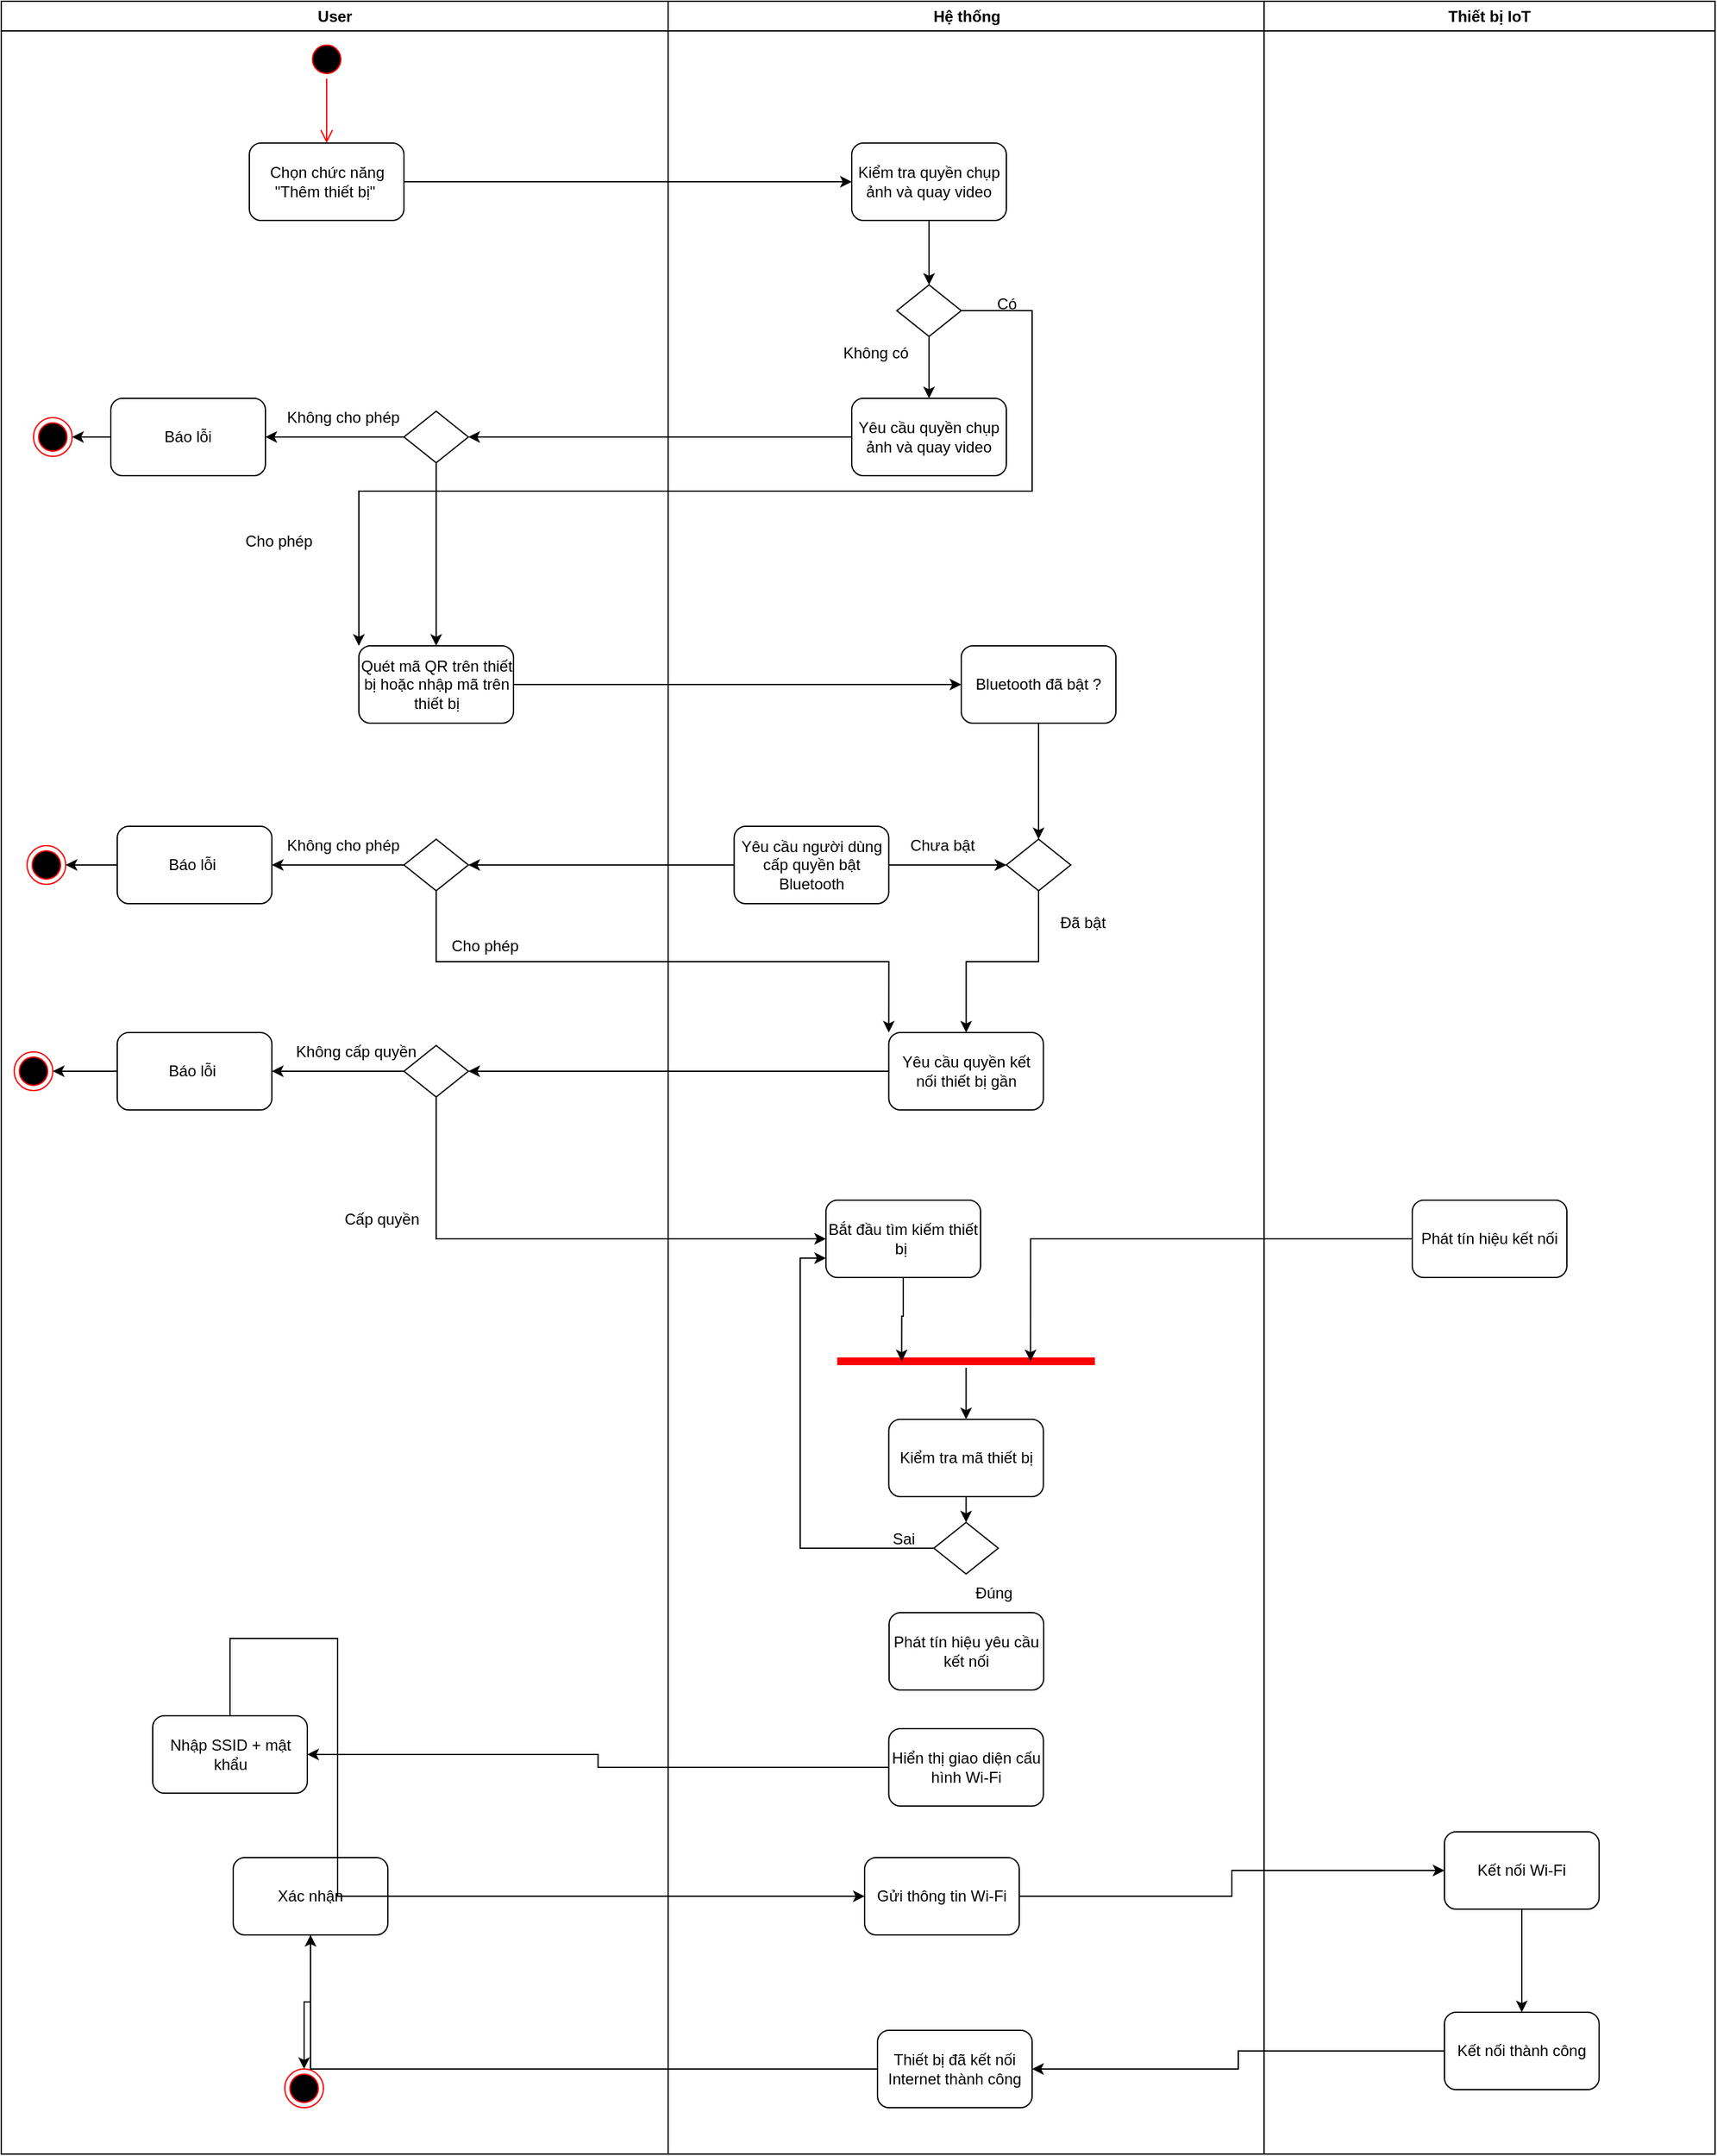 <mxfile version="26.2.12">
  <diagram name="Trang-1" id="D4Qvfmtcilv9xH6Jxy6D">
    <mxGraphModel dx="2433" dy="865" grid="1" gridSize="10" guides="1" tooltips="1" connect="1" arrows="1" fold="1" page="1" pageScale="1" pageWidth="827" pageHeight="1169" math="0" shadow="0">
      <root>
        <mxCell id="0" />
        <mxCell id="1" parent="0" />
        <mxCell id="G73VtsGW4LE3LaxtFKl6-1" value="User" style="swimlane;whiteSpace=wrap;html=1;" parent="1" vertex="1">
          <mxGeometry x="-110" y="150" width="517.5" height="1670" as="geometry">
            <mxRectangle x="200" y="150" width="70" height="30" as="alternateBounds" />
          </mxGeometry>
        </mxCell>
        <mxCell id="G73VtsGW4LE3LaxtFKl6-3" value="" style="ellipse;html=1;shape=startState;fillColor=#000000;strokeColor=#ff0000;" parent="G73VtsGW4LE3LaxtFKl6-1" vertex="1">
          <mxGeometry x="237.5" y="30" width="30" height="30" as="geometry" />
        </mxCell>
        <mxCell id="G73VtsGW4LE3LaxtFKl6-4" value="" style="html=1;verticalAlign=bottom;endArrow=open;endSize=8;strokeColor=#ff0000;rounded=0;entryX=0.5;entryY=0;entryDx=0;entryDy=0;" parent="G73VtsGW4LE3LaxtFKl6-1" source="G73VtsGW4LE3LaxtFKl6-3" target="G73VtsGW4LE3LaxtFKl6-5" edge="1">
          <mxGeometry relative="1" as="geometry">
            <mxPoint x="100" y="130" as="targetPoint" />
          </mxGeometry>
        </mxCell>
        <mxCell id="G73VtsGW4LE3LaxtFKl6-5" value="Chọn chức năng &quot;Thêm thiết bị&quot;&amp;nbsp;" style="rounded=1;whiteSpace=wrap;html=1;" parent="G73VtsGW4LE3LaxtFKl6-1" vertex="1">
          <mxGeometry x="192.5" y="110" width="120" height="60" as="geometry" />
        </mxCell>
        <mxCell id="G73VtsGW4LE3LaxtFKl6-21" value="" style="edgeStyle=orthogonalEdgeStyle;rounded=0;orthogonalLoop=1;jettySize=auto;html=1;exitX=0.5;exitY=1;exitDx=0;exitDy=0;" parent="G73VtsGW4LE3LaxtFKl6-1" source="QKRwlSUlP0Xj0lkDvP1w-3" target="G73VtsGW4LE3LaxtFKl6-20" edge="1">
          <mxGeometry relative="1" as="geometry">
            <mxPoint x="256.25" y="378" as="sourcePoint" />
          </mxGeometry>
        </mxCell>
        <mxCell id="G73VtsGW4LE3LaxtFKl6-20" value="Quét mã QR trên thiết bị hoặc nhập mã trên thiết bị" style="whiteSpace=wrap;html=1;rounded=1;" parent="G73VtsGW4LE3LaxtFKl6-1" vertex="1">
          <mxGeometry x="277.5" y="500" width="120" height="60" as="geometry" />
        </mxCell>
        <mxCell id="G73VtsGW4LE3LaxtFKl6-25" value="" style="ellipse;html=1;shape=endState;fillColor=#000000;strokeColor=#ff0000;" parent="G73VtsGW4LE3LaxtFKl6-1" vertex="1">
          <mxGeometry x="25" y="323" width="30" height="30" as="geometry" />
        </mxCell>
        <mxCell id="G73VtsGW4LE3LaxtFKl6-22" value="Không cho phép" style="text;html=1;align=center;verticalAlign=middle;resizable=0;points=[];autosize=1;strokeColor=none;fillColor=none;" parent="G73VtsGW4LE3LaxtFKl6-1" vertex="1">
          <mxGeometry x="210" y="308" width="110" height="30" as="geometry" />
        </mxCell>
        <mxCell id="G73VtsGW4LE3LaxtFKl6-28" value="Cho phép" style="text;html=1;align=center;verticalAlign=middle;resizable=0;points=[];autosize=1;strokeColor=none;fillColor=none;" parent="G73VtsGW4LE3LaxtFKl6-1" vertex="1">
          <mxGeometry x="175" y="404" width="80" height="30" as="geometry" />
        </mxCell>
        <mxCell id="G73VtsGW4LE3LaxtFKl6-57" value="" style="ellipse;html=1;shape=endState;fillColor=#000000;strokeColor=#ff0000;" parent="G73VtsGW4LE3LaxtFKl6-1" vertex="1">
          <mxGeometry x="10" y="815" width="30" height="30" as="geometry" />
        </mxCell>
        <mxCell id="G73VtsGW4LE3LaxtFKl6-62" value="Cấp quyền" style="text;html=1;align=center;verticalAlign=middle;resizable=0;points=[];autosize=1;strokeColor=none;fillColor=none;" parent="G73VtsGW4LE3LaxtFKl6-1" vertex="1">
          <mxGeometry x="255" y="930" width="80" height="30" as="geometry" />
        </mxCell>
        <mxCell id="G73VtsGW4LE3LaxtFKl6-84" value="Nhập SSID + mật khẩu" style="whiteSpace=wrap;html=1;rounded=1;" parent="G73VtsGW4LE3LaxtFKl6-1" vertex="1">
          <mxGeometry x="117.5" y="1330" width="120" height="60" as="geometry" />
        </mxCell>
        <mxCell id="G73VtsGW4LE3LaxtFKl6-97" style="edgeStyle=orthogonalEdgeStyle;rounded=0;orthogonalLoop=1;jettySize=auto;html=1;exitX=0.5;exitY=1;exitDx=0;exitDy=0;entryX=0.5;entryY=0;entryDx=0;entryDy=0;" parent="G73VtsGW4LE3LaxtFKl6-1" source="G73VtsGW4LE3LaxtFKl6-94" target="G73VtsGW4LE3LaxtFKl6-96" edge="1">
          <mxGeometry relative="1" as="geometry" />
        </mxCell>
        <mxCell id="G73VtsGW4LE3LaxtFKl6-94" value="Xác nhận" style="whiteSpace=wrap;html=1;rounded=1;" parent="G73VtsGW4LE3LaxtFKl6-1" vertex="1">
          <mxGeometry x="180" y="1440" width="120" height="60" as="geometry" />
        </mxCell>
        <mxCell id="G73VtsGW4LE3LaxtFKl6-96" value="" style="ellipse;html=1;shape=endState;fillColor=#000000;strokeColor=#ff0000;" parent="G73VtsGW4LE3LaxtFKl6-1" vertex="1">
          <mxGeometry x="220" y="1604" width="30" height="30" as="geometry" />
        </mxCell>
        <mxCell id="QKRwlSUlP0Xj0lkDvP1w-24" style="edgeStyle=orthogonalEdgeStyle;rounded=0;orthogonalLoop=1;jettySize=auto;html=1;exitX=0;exitY=0.5;exitDx=0;exitDy=0;entryX=1;entryY=0.5;entryDx=0;entryDy=0;" edge="1" parent="G73VtsGW4LE3LaxtFKl6-1" source="QKRwlSUlP0Xj0lkDvP1w-3" target="QKRwlSUlP0Xj0lkDvP1w-22">
          <mxGeometry relative="1" as="geometry" />
        </mxCell>
        <mxCell id="QKRwlSUlP0Xj0lkDvP1w-3" value="" style="rhombus;whiteSpace=wrap;html=1;" vertex="1" parent="G73VtsGW4LE3LaxtFKl6-1">
          <mxGeometry x="312.5" y="318" width="50" height="40" as="geometry" />
        </mxCell>
        <mxCell id="QKRwlSUlP0Xj0lkDvP1w-31" style="edgeStyle=orthogonalEdgeStyle;rounded=0;orthogonalLoop=1;jettySize=auto;html=1;exitX=0;exitY=0.5;exitDx=0;exitDy=0;entryX=1;entryY=0.5;entryDx=0;entryDy=0;" edge="1" parent="G73VtsGW4LE3LaxtFKl6-1" source="QKRwlSUlP0Xj0lkDvP1w-9" target="QKRwlSUlP0Xj0lkDvP1w-30">
          <mxGeometry relative="1" as="geometry" />
        </mxCell>
        <mxCell id="QKRwlSUlP0Xj0lkDvP1w-9" value="" style="rhombus;whiteSpace=wrap;html=1;" vertex="1" parent="G73VtsGW4LE3LaxtFKl6-1">
          <mxGeometry x="312.5" y="810" width="50" height="40" as="geometry" />
        </mxCell>
        <mxCell id="G73VtsGW4LE3LaxtFKl6-59" value="Không cấp quyền" style="text;html=1;align=center;verticalAlign=middle;resizable=0;points=[];autosize=1;strokeColor=none;fillColor=none;" parent="G73VtsGW4LE3LaxtFKl6-1" vertex="1">
          <mxGeometry x="215" y="800" width="120" height="30" as="geometry" />
        </mxCell>
        <mxCell id="QKRwlSUlP0Xj0lkDvP1w-28" style="edgeStyle=orthogonalEdgeStyle;rounded=0;orthogonalLoop=1;jettySize=auto;html=1;exitX=0;exitY=0.5;exitDx=0;exitDy=0;entryX=1;entryY=0.5;entryDx=0;entryDy=0;" edge="1" parent="G73VtsGW4LE3LaxtFKl6-1" source="QKRwlSUlP0Xj0lkDvP1w-15" target="QKRwlSUlP0Xj0lkDvP1w-27">
          <mxGeometry relative="1" as="geometry" />
        </mxCell>
        <mxCell id="QKRwlSUlP0Xj0lkDvP1w-15" value="" style="rhombus;whiteSpace=wrap;html=1;" vertex="1" parent="G73VtsGW4LE3LaxtFKl6-1">
          <mxGeometry x="312.5" y="650" width="50" height="40" as="geometry" />
        </mxCell>
        <mxCell id="QKRwlSUlP0Xj0lkDvP1w-18" value="" style="ellipse;html=1;shape=endState;fillColor=#000000;strokeColor=#ff0000;" vertex="1" parent="G73VtsGW4LE3LaxtFKl6-1">
          <mxGeometry x="20" y="655" width="30" height="30" as="geometry" />
        </mxCell>
        <mxCell id="QKRwlSUlP0Xj0lkDvP1w-21" value="Cho phép" style="text;html=1;align=center;verticalAlign=middle;resizable=0;points=[];autosize=1;strokeColor=none;fillColor=none;" vertex="1" parent="G73VtsGW4LE3LaxtFKl6-1">
          <mxGeometry x="335" y="718" width="80" height="30" as="geometry" />
        </mxCell>
        <mxCell id="QKRwlSUlP0Xj0lkDvP1w-26" style="edgeStyle=orthogonalEdgeStyle;rounded=0;orthogonalLoop=1;jettySize=auto;html=1;exitX=0;exitY=0.5;exitDx=0;exitDy=0;entryX=1;entryY=0.5;entryDx=0;entryDy=0;" edge="1" parent="G73VtsGW4LE3LaxtFKl6-1" source="QKRwlSUlP0Xj0lkDvP1w-22" target="G73VtsGW4LE3LaxtFKl6-25">
          <mxGeometry relative="1" as="geometry" />
        </mxCell>
        <mxCell id="QKRwlSUlP0Xj0lkDvP1w-22" value="Báo lỗi" style="rounded=1;whiteSpace=wrap;html=1;" vertex="1" parent="G73VtsGW4LE3LaxtFKl6-1">
          <mxGeometry x="85" y="308" width="120" height="60" as="geometry" />
        </mxCell>
        <mxCell id="QKRwlSUlP0Xj0lkDvP1w-19" value="Không cho phép" style="text;html=1;align=center;verticalAlign=middle;resizable=0;points=[];autosize=1;strokeColor=none;fillColor=none;" vertex="1" parent="G73VtsGW4LE3LaxtFKl6-1">
          <mxGeometry x="210" y="640" width="110" height="30" as="geometry" />
        </mxCell>
        <mxCell id="QKRwlSUlP0Xj0lkDvP1w-29" style="edgeStyle=orthogonalEdgeStyle;rounded=0;orthogonalLoop=1;jettySize=auto;html=1;exitX=0;exitY=0.5;exitDx=0;exitDy=0;entryX=1;entryY=0.5;entryDx=0;entryDy=0;" edge="1" parent="G73VtsGW4LE3LaxtFKl6-1" source="QKRwlSUlP0Xj0lkDvP1w-27" target="QKRwlSUlP0Xj0lkDvP1w-18">
          <mxGeometry relative="1" as="geometry" />
        </mxCell>
        <mxCell id="QKRwlSUlP0Xj0lkDvP1w-27" value="Báo lỗi&amp;nbsp;" style="rounded=1;whiteSpace=wrap;html=1;" vertex="1" parent="G73VtsGW4LE3LaxtFKl6-1">
          <mxGeometry x="90" y="640" width="120" height="60" as="geometry" />
        </mxCell>
        <mxCell id="QKRwlSUlP0Xj0lkDvP1w-32" style="edgeStyle=orthogonalEdgeStyle;rounded=0;orthogonalLoop=1;jettySize=auto;html=1;exitX=0;exitY=0.5;exitDx=0;exitDy=0;entryX=1;entryY=0.5;entryDx=0;entryDy=0;" edge="1" parent="G73VtsGW4LE3LaxtFKl6-1" source="QKRwlSUlP0Xj0lkDvP1w-30" target="G73VtsGW4LE3LaxtFKl6-57">
          <mxGeometry relative="1" as="geometry" />
        </mxCell>
        <mxCell id="QKRwlSUlP0Xj0lkDvP1w-30" value="Báo lỗi&amp;nbsp;" style="rounded=1;whiteSpace=wrap;html=1;" vertex="1" parent="G73VtsGW4LE3LaxtFKl6-1">
          <mxGeometry x="90" y="800" width="120" height="60" as="geometry" />
        </mxCell>
        <mxCell id="G73VtsGW4LE3LaxtFKl6-2" value="Hệ thống" style="swimlane;whiteSpace=wrap;html=1;" parent="1" vertex="1">
          <mxGeometry x="407.5" y="150" width="462.5" height="1670" as="geometry" />
        </mxCell>
        <mxCell id="G73VtsGW4LE3LaxtFKl6-7" value="" style="rhombus;whiteSpace=wrap;html=1;" parent="G73VtsGW4LE3LaxtFKl6-2" vertex="1">
          <mxGeometry x="177.5" y="220" width="50" height="40" as="geometry" />
        </mxCell>
        <mxCell id="QKRwlSUlP0Xj0lkDvP1w-7" style="edgeStyle=orthogonalEdgeStyle;rounded=0;orthogonalLoop=1;jettySize=auto;html=1;exitX=0.5;exitY=1;exitDx=0;exitDy=0;entryX=0.5;entryY=0;entryDx=0;entryDy=0;" edge="1" parent="G73VtsGW4LE3LaxtFKl6-2" source="G73VtsGW4LE3LaxtFKl6-30" target="QKRwlSUlP0Xj0lkDvP1w-6">
          <mxGeometry relative="1" as="geometry" />
        </mxCell>
        <mxCell id="G73VtsGW4LE3LaxtFKl6-30" value="Bluetooth đã bật ?" style="whiteSpace=wrap;html=1;rounded=1;" parent="G73VtsGW4LE3LaxtFKl6-2" vertex="1">
          <mxGeometry x="227.5" y="500" width="120" height="60" as="geometry" />
        </mxCell>
        <mxCell id="G73VtsGW4LE3LaxtFKl6-38" style="edgeStyle=orthogonalEdgeStyle;rounded=0;orthogonalLoop=1;jettySize=auto;html=1;exitX=0.5;exitY=1;exitDx=0;exitDy=0;entryX=0.5;entryY=0;entryDx=0;entryDy=0;" parent="G73VtsGW4LE3LaxtFKl6-2" source="G73VtsGW4LE3LaxtFKl6-32" target="G73VtsGW4LE3LaxtFKl6-7" edge="1">
          <mxGeometry relative="1" as="geometry" />
        </mxCell>
        <mxCell id="G73VtsGW4LE3LaxtFKl6-32" value="Kiểm tra quyền chụp ảnh và quay video" style="whiteSpace=wrap;html=1;rounded=1;" parent="G73VtsGW4LE3LaxtFKl6-2" vertex="1">
          <mxGeometry x="142.5" y="110" width="120" height="60" as="geometry" />
        </mxCell>
        <mxCell id="G73VtsGW4LE3LaxtFKl6-13" value="Yêu cầu quyền chụp ảnh và quay video" style="rounded=1;whiteSpace=wrap;html=1;" parent="G73VtsGW4LE3LaxtFKl6-2" vertex="1">
          <mxGeometry x="142.5" y="308" width="120" height="60" as="geometry" />
        </mxCell>
        <mxCell id="G73VtsGW4LE3LaxtFKl6-14" style="edgeStyle=orthogonalEdgeStyle;rounded=0;orthogonalLoop=1;jettySize=auto;html=1;exitX=0.5;exitY=1;exitDx=0;exitDy=0;entryX=0.5;entryY=0;entryDx=0;entryDy=0;" parent="G73VtsGW4LE3LaxtFKl6-2" source="G73VtsGW4LE3LaxtFKl6-7" target="G73VtsGW4LE3LaxtFKl6-13" edge="1">
          <mxGeometry relative="1" as="geometry" />
        </mxCell>
        <mxCell id="G73VtsGW4LE3LaxtFKl6-51" value="" style="edgeStyle=orthogonalEdgeStyle;rounded=0;orthogonalLoop=1;jettySize=auto;html=1;exitX=0.5;exitY=1;exitDx=0;exitDy=0;" parent="G73VtsGW4LE3LaxtFKl6-2" source="QKRwlSUlP0Xj0lkDvP1w-6" target="G73VtsGW4LE3LaxtFKl6-50" edge="1">
          <mxGeometry relative="1" as="geometry">
            <mxPoint x="145" y="710" as="sourcePoint" />
          </mxGeometry>
        </mxCell>
        <mxCell id="G73VtsGW4LE3LaxtFKl6-47" value="Chưa bật" style="text;html=1;align=center;verticalAlign=middle;resizable=0;points=[];autosize=1;strokeColor=none;fillColor=none;" parent="G73VtsGW4LE3LaxtFKl6-2" vertex="1">
          <mxGeometry x="177.5" y="640" width="70" height="30" as="geometry" />
        </mxCell>
        <mxCell id="G73VtsGW4LE3LaxtFKl6-50" value="Yêu cầu quyền kết nối thiết bị gần" style="whiteSpace=wrap;html=1;rounded=1;" parent="G73VtsGW4LE3LaxtFKl6-2" vertex="1">
          <mxGeometry x="171.25" y="800" width="120" height="60" as="geometry" />
        </mxCell>
        <mxCell id="G73VtsGW4LE3LaxtFKl6-64" value="Bắt đầu tìm kiếm thiết bị&amp;nbsp;" style="rounded=1;whiteSpace=wrap;html=1;" parent="G73VtsGW4LE3LaxtFKl6-2" vertex="1">
          <mxGeometry x="122.5" y="930" width="120" height="60" as="geometry" />
        </mxCell>
        <mxCell id="G73VtsGW4LE3LaxtFKl6-82" value="Hiển thị giao diện cấu hình Wi-Fi" style="whiteSpace=wrap;html=1;rounded=1;" parent="G73VtsGW4LE3LaxtFKl6-2" vertex="1">
          <mxGeometry x="171.25" y="1340" width="120" height="60" as="geometry" />
        </mxCell>
        <mxCell id="G73VtsGW4LE3LaxtFKl6-86" value="Gửi thông tin Wi-Fi" style="whiteSpace=wrap;html=1;rounded=1;" parent="G73VtsGW4LE3LaxtFKl6-2" vertex="1">
          <mxGeometry x="152.5" y="1440" width="120" height="60" as="geometry" />
        </mxCell>
        <mxCell id="G73VtsGW4LE3LaxtFKl6-92" value="Thiết bị đã kết nối Internet thành công" style="whiteSpace=wrap;html=1;rounded=1;" parent="G73VtsGW4LE3LaxtFKl6-2" vertex="1">
          <mxGeometry x="162.5" y="1574" width="120" height="60" as="geometry" />
        </mxCell>
        <mxCell id="QKRwlSUlP0Xj0lkDvP1w-2" value="Có" style="text;html=1;align=center;verticalAlign=middle;resizable=0;points=[];autosize=1;strokeColor=none;fillColor=none;" vertex="1" parent="G73VtsGW4LE3LaxtFKl6-2">
          <mxGeometry x="242.5" y="220" width="40" height="30" as="geometry" />
        </mxCell>
        <mxCell id="QKRwlSUlP0Xj0lkDvP1w-6" value="" style="rhombus;whiteSpace=wrap;html=1;" vertex="1" parent="G73VtsGW4LE3LaxtFKl6-2">
          <mxGeometry x="262.5" y="650" width="50" height="40" as="geometry" />
        </mxCell>
        <mxCell id="QKRwlSUlP0Xj0lkDvP1w-13" style="edgeStyle=orthogonalEdgeStyle;rounded=0;orthogonalLoop=1;jettySize=auto;html=1;exitX=1;exitY=0.5;exitDx=0;exitDy=0;entryX=0;entryY=0.5;entryDx=0;entryDy=0;" edge="1" parent="G73VtsGW4LE3LaxtFKl6-2" source="QKRwlSUlP0Xj0lkDvP1w-12" target="QKRwlSUlP0Xj0lkDvP1w-6">
          <mxGeometry relative="1" as="geometry" />
        </mxCell>
        <mxCell id="QKRwlSUlP0Xj0lkDvP1w-12" value="Yêu cầu người dùng cấp quyền bật Bluetooth" style="rounded=1;whiteSpace=wrap;html=1;" vertex="1" parent="G73VtsGW4LE3LaxtFKl6-2">
          <mxGeometry x="51.25" y="640" width="120" height="60" as="geometry" />
        </mxCell>
        <mxCell id="G73VtsGW4LE3LaxtFKl6-52" value="Đã bật" style="text;html=1;align=center;verticalAlign=middle;resizable=0;points=[];autosize=1;strokeColor=none;fillColor=none;" parent="G73VtsGW4LE3LaxtFKl6-2" vertex="1">
          <mxGeometry x="291.25" y="700" width="60" height="30" as="geometry" />
        </mxCell>
        <mxCell id="QKRwlSUlP0Xj0lkDvP1w-34" value="" style="shape=line;html=1;strokeWidth=6;strokeColor=#ff0000;" vertex="1" parent="G73VtsGW4LE3LaxtFKl6-2">
          <mxGeometry x="131.25" y="1050" width="200" height="10" as="geometry" />
        </mxCell>
        <mxCell id="QKRwlSUlP0Xj0lkDvP1w-42" style="edgeStyle=orthogonalEdgeStyle;rounded=0;orthogonalLoop=1;jettySize=auto;html=1;exitX=0.5;exitY=1;exitDx=0;exitDy=0;entryX=0.25;entryY=0.5;entryDx=0;entryDy=0;entryPerimeter=0;" edge="1" parent="G73VtsGW4LE3LaxtFKl6-2" source="G73VtsGW4LE3LaxtFKl6-64" target="QKRwlSUlP0Xj0lkDvP1w-34">
          <mxGeometry relative="1" as="geometry" />
        </mxCell>
        <mxCell id="QKRwlSUlP0Xj0lkDvP1w-46" value="" style="edgeStyle=orthogonalEdgeStyle;rounded=0;orthogonalLoop=1;jettySize=auto;html=1;" edge="1" parent="G73VtsGW4LE3LaxtFKl6-2" source="QKRwlSUlP0Xj0lkDvP1w-34" target="QKRwlSUlP0Xj0lkDvP1w-45">
          <mxGeometry relative="1" as="geometry">
            <mxPoint x="638.5" y="1210" as="sourcePoint" />
            <mxPoint x="638.75" y="1290" as="targetPoint" />
          </mxGeometry>
        </mxCell>
        <mxCell id="QKRwlSUlP0Xj0lkDvP1w-48" style="edgeStyle=orthogonalEdgeStyle;rounded=0;orthogonalLoop=1;jettySize=auto;html=1;exitX=0.5;exitY=1;exitDx=0;exitDy=0;entryX=0.5;entryY=0;entryDx=0;entryDy=0;" edge="1" parent="G73VtsGW4LE3LaxtFKl6-2" source="QKRwlSUlP0Xj0lkDvP1w-45" target="QKRwlSUlP0Xj0lkDvP1w-47">
          <mxGeometry relative="1" as="geometry" />
        </mxCell>
        <mxCell id="QKRwlSUlP0Xj0lkDvP1w-45" value="Kiểm tra mã thiết bị" style="rounded=1;whiteSpace=wrap;html=1;" vertex="1" parent="G73VtsGW4LE3LaxtFKl6-2">
          <mxGeometry x="171.25" y="1100" width="120" height="60" as="geometry" />
        </mxCell>
        <mxCell id="QKRwlSUlP0Xj0lkDvP1w-51" style="edgeStyle=orthogonalEdgeStyle;rounded=0;orthogonalLoop=1;jettySize=auto;html=1;exitX=0;exitY=0.5;exitDx=0;exitDy=0;entryX=0;entryY=0.75;entryDx=0;entryDy=0;" edge="1" parent="G73VtsGW4LE3LaxtFKl6-2" source="QKRwlSUlP0Xj0lkDvP1w-47" target="G73VtsGW4LE3LaxtFKl6-64">
          <mxGeometry relative="1" as="geometry" />
        </mxCell>
        <mxCell id="QKRwlSUlP0Xj0lkDvP1w-47" value="" style="rhombus;whiteSpace=wrap;html=1;" vertex="1" parent="G73VtsGW4LE3LaxtFKl6-2">
          <mxGeometry x="206.25" y="1180" width="50" height="40" as="geometry" />
        </mxCell>
        <mxCell id="QKRwlSUlP0Xj0lkDvP1w-50" value="Đúng" style="text;html=1;align=center;verticalAlign=middle;resizable=0;points=[];autosize=1;strokeColor=none;fillColor=none;" vertex="1" parent="G73VtsGW4LE3LaxtFKl6-2">
          <mxGeometry x="227.5" y="1220" width="50" height="30" as="geometry" />
        </mxCell>
        <mxCell id="QKRwlSUlP0Xj0lkDvP1w-52" value="Sai" style="text;html=1;align=center;verticalAlign=middle;resizable=0;points=[];autosize=1;strokeColor=none;fillColor=none;" vertex="1" parent="G73VtsGW4LE3LaxtFKl6-2">
          <mxGeometry x="162.5" y="1178" width="40" height="30" as="geometry" />
        </mxCell>
        <mxCell id="QKRwlSUlP0Xj0lkDvP1w-53" value="Phát tín hiệu yêu cầu kết nối" style="rounded=1;whiteSpace=wrap;html=1;" vertex="1" parent="G73VtsGW4LE3LaxtFKl6-2">
          <mxGeometry x="171.5" y="1250" width="120" height="60" as="geometry" />
        </mxCell>
        <mxCell id="G73VtsGW4LE3LaxtFKl6-16" value="" style="edgeStyle=orthogonalEdgeStyle;rounded=0;orthogonalLoop=1;jettySize=auto;html=1;entryX=1;entryY=0.5;entryDx=0;entryDy=0;" parent="1" source="G73VtsGW4LE3LaxtFKl6-13" target="QKRwlSUlP0Xj0lkDvP1w-3" edge="1">
          <mxGeometry relative="1" as="geometry">
            <mxPoint x="191.25" y="488" as="targetPoint" />
          </mxGeometry>
        </mxCell>
        <mxCell id="G73VtsGW4LE3LaxtFKl6-31" value="" style="edgeStyle=orthogonalEdgeStyle;rounded=0;orthogonalLoop=1;jettySize=auto;html=1;" parent="1" source="G73VtsGW4LE3LaxtFKl6-20" target="G73VtsGW4LE3LaxtFKl6-30" edge="1">
          <mxGeometry relative="1" as="geometry" />
        </mxCell>
        <mxCell id="G73VtsGW4LE3LaxtFKl6-33" value="" style="edgeStyle=orthogonalEdgeStyle;rounded=0;orthogonalLoop=1;jettySize=auto;html=1;" parent="1" source="G73VtsGW4LE3LaxtFKl6-5" target="G73VtsGW4LE3LaxtFKl6-32" edge="1">
          <mxGeometry relative="1" as="geometry" />
        </mxCell>
        <mxCell id="G73VtsGW4LE3LaxtFKl6-40" value="Không có&amp;nbsp;" style="text;html=1;align=center;verticalAlign=middle;resizable=0;points=[];autosize=1;strokeColor=none;fillColor=none;" parent="1" vertex="1">
          <mxGeometry x="530" y="408" width="80" height="30" as="geometry" />
        </mxCell>
        <mxCell id="G73VtsGW4LE3LaxtFKl6-54" value="" style="edgeStyle=orthogonalEdgeStyle;rounded=0;orthogonalLoop=1;jettySize=auto;html=1;entryX=1;entryY=0.5;entryDx=0;entryDy=0;" parent="1" source="G73VtsGW4LE3LaxtFKl6-50" target="QKRwlSUlP0Xj0lkDvP1w-9" edge="1">
          <mxGeometry relative="1" as="geometry">
            <mxPoint x="191.25" y="980" as="targetPoint" />
          </mxGeometry>
        </mxCell>
        <mxCell id="G73VtsGW4LE3LaxtFKl6-65" style="edgeStyle=orthogonalEdgeStyle;rounded=0;orthogonalLoop=1;jettySize=auto;html=1;exitX=0.5;exitY=1;exitDx=0;exitDy=0;entryX=0;entryY=0.5;entryDx=0;entryDy=0;" parent="1" source="QKRwlSUlP0Xj0lkDvP1w-9" target="G73VtsGW4LE3LaxtFKl6-64" edge="1">
          <mxGeometry relative="1" as="geometry">
            <mxPoint x="151.25" y="1020" as="sourcePoint" />
          </mxGeometry>
        </mxCell>
        <mxCell id="G73VtsGW4LE3LaxtFKl6-77" value="Thiết bị IoT" style="swimlane;whiteSpace=wrap;html=1;" parent="1" vertex="1">
          <mxGeometry x="870" y="150" width="350" height="1670" as="geometry" />
        </mxCell>
        <mxCell id="G73VtsGW4LE3LaxtFKl6-80" value="Phát tín hiệu kết nối" style="rounded=1;whiteSpace=wrap;html=1;" parent="G73VtsGW4LE3LaxtFKl6-77" vertex="1">
          <mxGeometry x="115" y="930" width="120" height="60" as="geometry" />
        </mxCell>
        <mxCell id="G73VtsGW4LE3LaxtFKl6-91" value="" style="edgeStyle=orthogonalEdgeStyle;rounded=0;orthogonalLoop=1;jettySize=auto;html=1;" parent="G73VtsGW4LE3LaxtFKl6-77" source="G73VtsGW4LE3LaxtFKl6-88" target="G73VtsGW4LE3LaxtFKl6-90" edge="1">
          <mxGeometry relative="1" as="geometry" />
        </mxCell>
        <mxCell id="G73VtsGW4LE3LaxtFKl6-88" value="Kết nối Wi-Fi" style="whiteSpace=wrap;html=1;rounded=1;" parent="G73VtsGW4LE3LaxtFKl6-77" vertex="1">
          <mxGeometry x="140" y="1420" width="120" height="60" as="geometry" />
        </mxCell>
        <mxCell id="G73VtsGW4LE3LaxtFKl6-90" value="Kết nối thành công" style="whiteSpace=wrap;html=1;rounded=1;" parent="G73VtsGW4LE3LaxtFKl6-77" vertex="1">
          <mxGeometry x="140" y="1560" width="120" height="60" as="geometry" />
        </mxCell>
        <mxCell id="G73VtsGW4LE3LaxtFKl6-85" value="" style="edgeStyle=orthogonalEdgeStyle;rounded=0;orthogonalLoop=1;jettySize=auto;html=1;" parent="1" source="G73VtsGW4LE3LaxtFKl6-82" target="G73VtsGW4LE3LaxtFKl6-84" edge="1">
          <mxGeometry relative="1" as="geometry" />
        </mxCell>
        <mxCell id="G73VtsGW4LE3LaxtFKl6-87" value="" style="edgeStyle=orthogonalEdgeStyle;rounded=0;orthogonalLoop=1;jettySize=auto;html=1;" parent="1" source="G73VtsGW4LE3LaxtFKl6-84" target="G73VtsGW4LE3LaxtFKl6-86" edge="1">
          <mxGeometry relative="1" as="geometry">
            <Array as="points">
              <mxPoint x="151" y="1420" />
            </Array>
          </mxGeometry>
        </mxCell>
        <mxCell id="G73VtsGW4LE3LaxtFKl6-89" value="" style="edgeStyle=orthogonalEdgeStyle;rounded=0;orthogonalLoop=1;jettySize=auto;html=1;" parent="1" source="G73VtsGW4LE3LaxtFKl6-86" target="G73VtsGW4LE3LaxtFKl6-88" edge="1">
          <mxGeometry relative="1" as="geometry" />
        </mxCell>
        <mxCell id="G73VtsGW4LE3LaxtFKl6-93" value="" style="edgeStyle=orthogonalEdgeStyle;rounded=0;orthogonalLoop=1;jettySize=auto;html=1;" parent="1" source="G73VtsGW4LE3LaxtFKl6-90" target="G73VtsGW4LE3LaxtFKl6-92" edge="1">
          <mxGeometry relative="1" as="geometry" />
        </mxCell>
        <mxCell id="G73VtsGW4LE3LaxtFKl6-95" value="" style="edgeStyle=orthogonalEdgeStyle;rounded=0;orthogonalLoop=1;jettySize=auto;html=1;" parent="1" source="G73VtsGW4LE3LaxtFKl6-92" target="G73VtsGW4LE3LaxtFKl6-94" edge="1">
          <mxGeometry relative="1" as="geometry" />
        </mxCell>
        <mxCell id="QKRwlSUlP0Xj0lkDvP1w-16" style="edgeStyle=orthogonalEdgeStyle;rounded=0;orthogonalLoop=1;jettySize=auto;html=1;exitX=0;exitY=0.5;exitDx=0;exitDy=0;entryX=1;entryY=0.5;entryDx=0;entryDy=0;" edge="1" parent="1" source="QKRwlSUlP0Xj0lkDvP1w-12" target="QKRwlSUlP0Xj0lkDvP1w-15">
          <mxGeometry relative="1" as="geometry" />
        </mxCell>
        <mxCell id="QKRwlSUlP0Xj0lkDvP1w-20" style="edgeStyle=orthogonalEdgeStyle;rounded=0;orthogonalLoop=1;jettySize=auto;html=1;exitX=0.5;exitY=1;exitDx=0;exitDy=0;entryX=0;entryY=0;entryDx=0;entryDy=0;" edge="1" parent="1" source="QKRwlSUlP0Xj0lkDvP1w-15" target="G73VtsGW4LE3LaxtFKl6-50">
          <mxGeometry relative="1" as="geometry">
            <Array as="points">
              <mxPoint x="227" y="895" />
              <mxPoint x="579" y="895" />
            </Array>
          </mxGeometry>
        </mxCell>
        <mxCell id="QKRwlSUlP0Xj0lkDvP1w-23" style="edgeStyle=orthogonalEdgeStyle;rounded=0;orthogonalLoop=1;jettySize=auto;html=1;exitX=1;exitY=0.5;exitDx=0;exitDy=0;entryX=0;entryY=0;entryDx=0;entryDy=0;" edge="1" parent="1" source="G73VtsGW4LE3LaxtFKl6-7" target="G73VtsGW4LE3LaxtFKl6-20">
          <mxGeometry relative="1" as="geometry">
            <Array as="points">
              <mxPoint x="690" y="390" />
              <mxPoint x="690" y="530" />
              <mxPoint x="167" y="530" />
            </Array>
          </mxGeometry>
        </mxCell>
        <mxCell id="QKRwlSUlP0Xj0lkDvP1w-41" style="edgeStyle=orthogonalEdgeStyle;rounded=0;orthogonalLoop=1;jettySize=auto;html=1;exitX=0;exitY=0.5;exitDx=0;exitDy=0;entryX=0.75;entryY=0.5;entryDx=0;entryDy=0;entryPerimeter=0;" edge="1" parent="1" source="G73VtsGW4LE3LaxtFKl6-80" target="QKRwlSUlP0Xj0lkDvP1w-34">
          <mxGeometry relative="1" as="geometry" />
        </mxCell>
      </root>
    </mxGraphModel>
  </diagram>
</mxfile>
